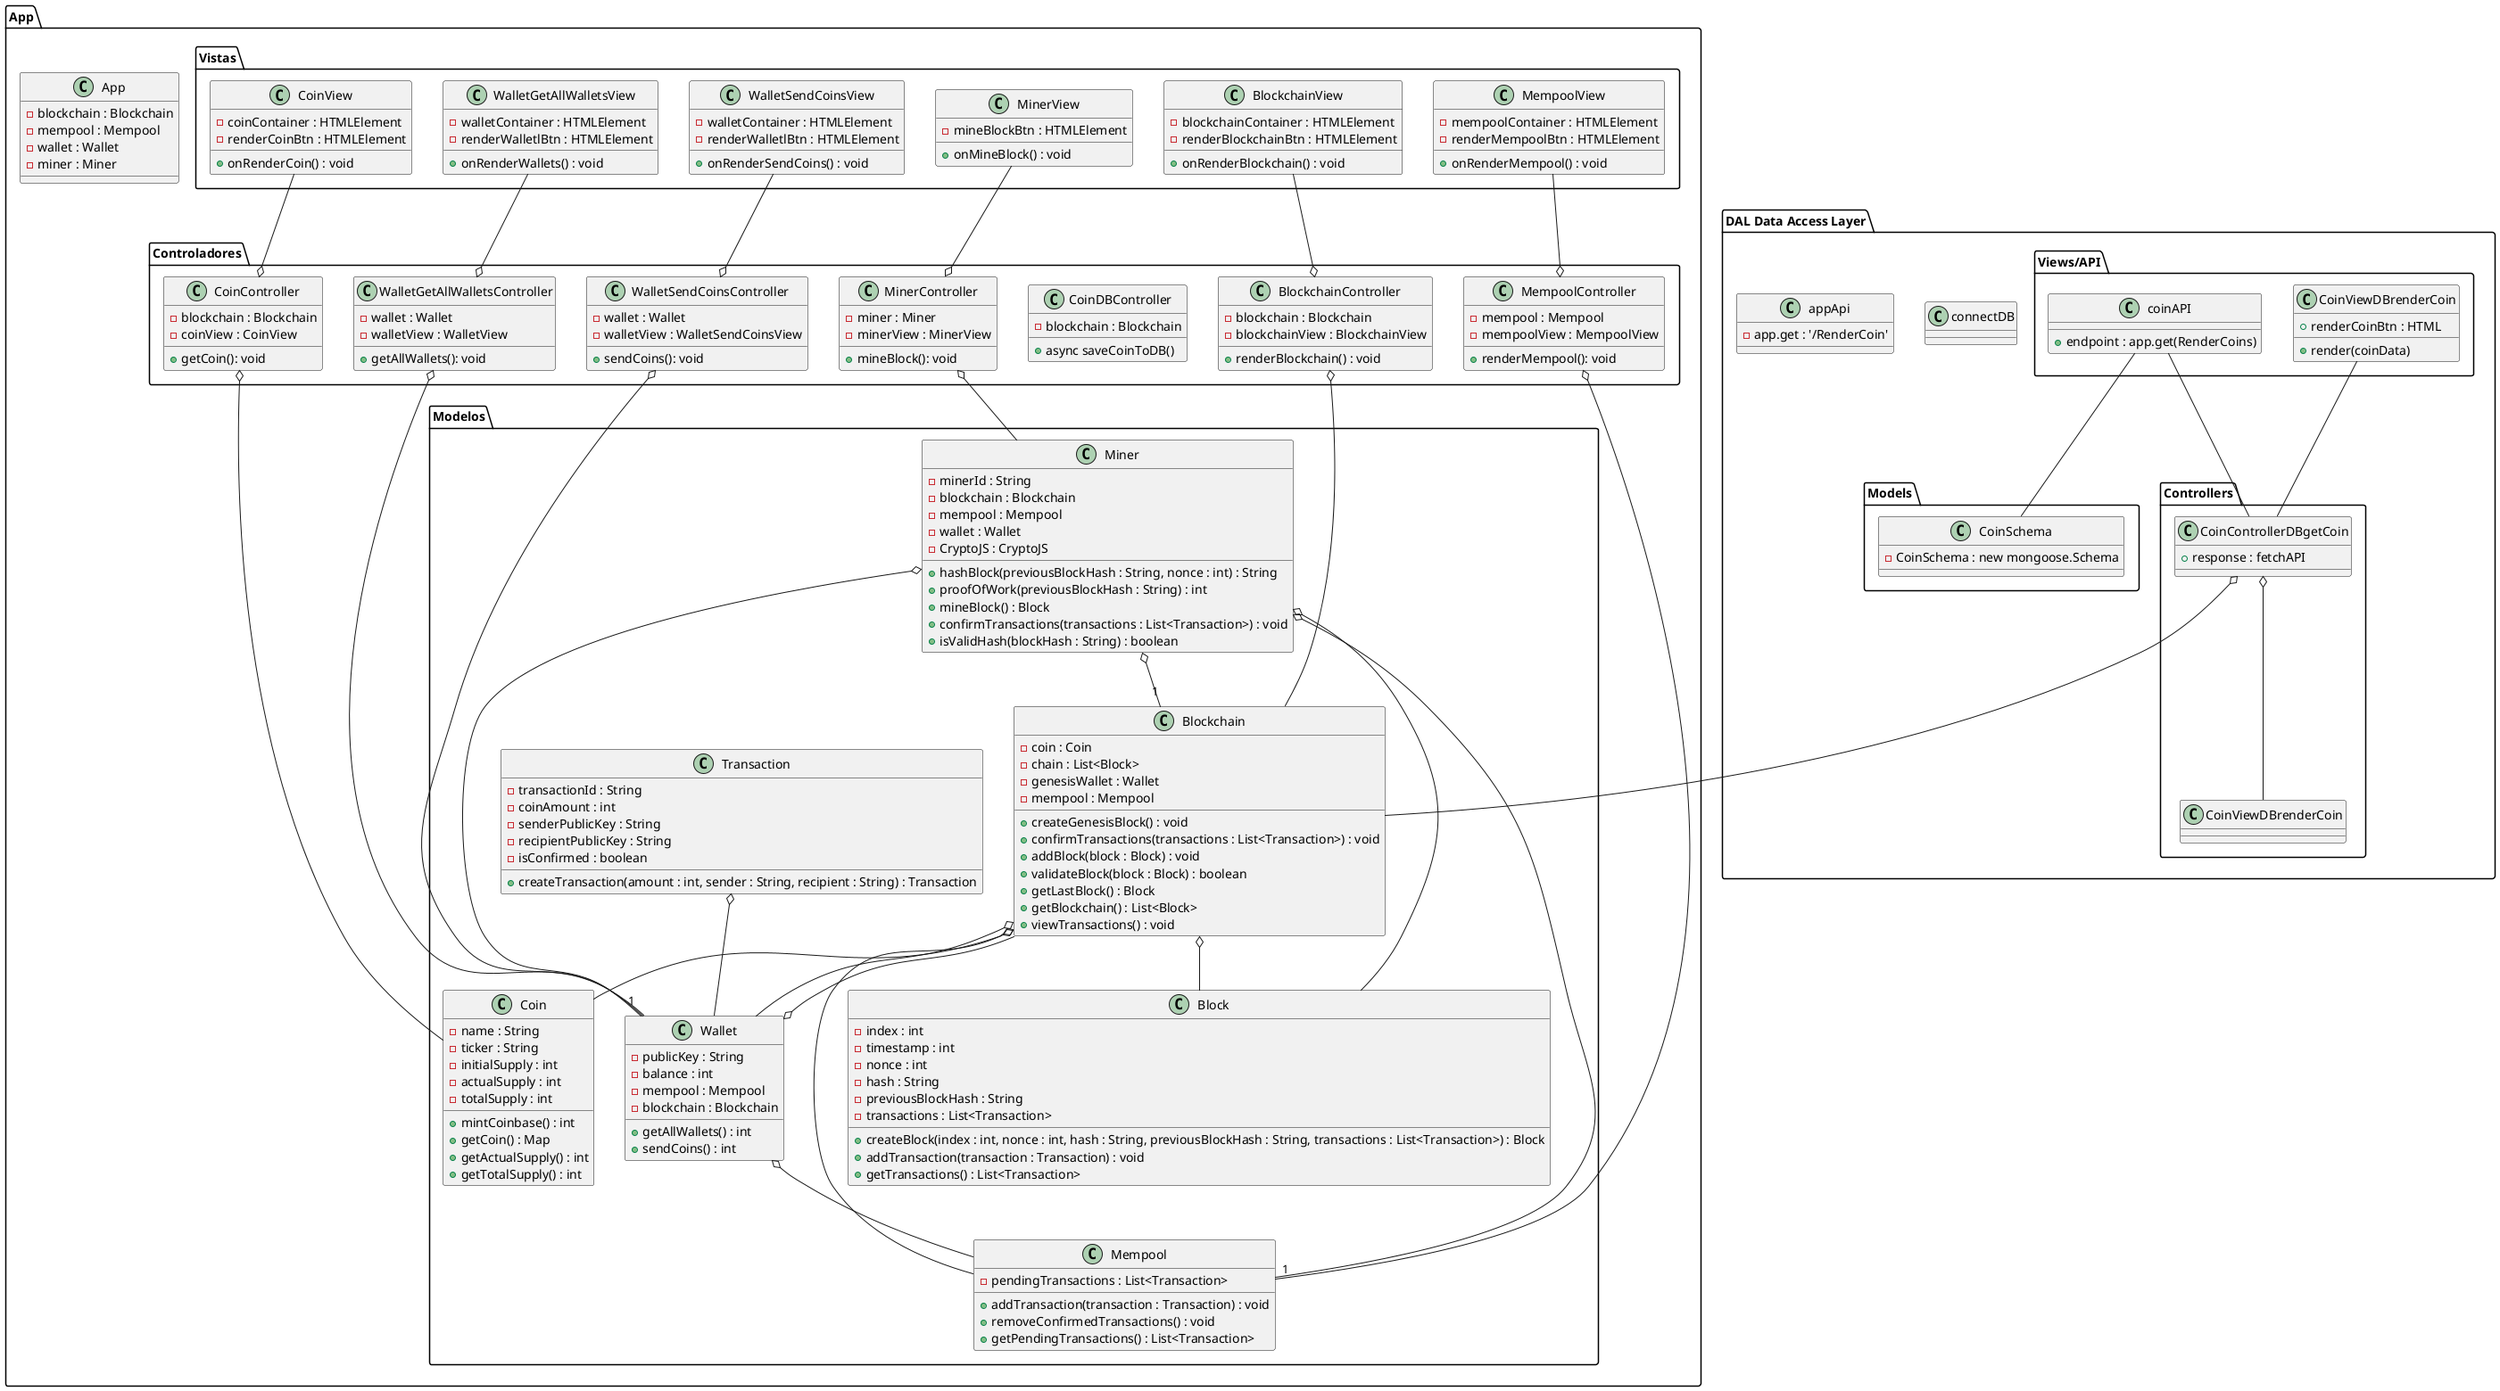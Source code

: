 @startuml 6

package "App"{

  class App {
    -blockchain : Blockchain
    -mempool : Mempool
    -wallet : Wallet
    -miner : Miner
  }

  package "Modelos" {
    class Blockchain {
      -coin : Coin
      -chain : List<Block>
      -genesisWallet : Wallet
      -mempool : Mempool
      +createGenesisBlock() : void
      +confirmTransactions(transactions : List<Transaction>) : void
      +addBlock(block : Block) : void
      +validateBlock(block : Block) : boolean
      +getLastBlock() : Block
      +getBlockchain() : List<Block>
      +viewTransactions() : void
    }
    Blockchain o-- Coin
    Blockchain o-- Wallet
    Blockchain o-- Mempool
    Blockchain o-- Block

    class Miner {
      -minerId : String
      -blockchain : Blockchain
      -mempool : Mempool
      -wallet : Wallet
      -CryptoJS : CryptoJS
      +hashBlock(previousBlockHash : String, nonce : int) : String
      +proofOfWork(previousBlockHash : String) : int
      +mineBlock() : Block
      +confirmTransactions(transactions : List<Transaction>) : void
      +isValidHash(blockHash : String) : boolean
    }
    Miner o-- "1" Blockchain
    Miner o-- "1" Mempool
    Miner o-- "1" Wallet
    Miner o-- Block

    class Mempool {
      -pendingTransactions : List<Transaction>
      +addTransaction(transaction : Transaction) : void
      +removeConfirmedTransactions() : void
      +getPendingTransactions() : List<Transaction>
    }

    class Wallet {
      -publicKey : String
      -balance : int
      -mempool : Mempool
      -blockchain : Blockchain
      +getAllWallets() : int
      +sendCoins() : int
    }
    Wallet o-- Mempool
    Wallet o-- Blockchain

    class Block {
      -index : int
      -timestamp : int
      -nonce : int
      -hash : String
      -previousBlockHash : String
      -transactions : List<Transaction>
      +createBlock(index : int, nonce : int, hash : String, previousBlockHash : String, transactions : List<Transaction>) : Block
      +addTransaction(transaction : Transaction) : void
      +getTransactions() : List<Transaction>
    }

    class Coin {
      -name : String
      -ticker : String
      -initialSupply : int
      -actualSupply : int
      -totalSupply : int
      +mintCoinbase() : int
      +getCoin() : Map
      +getActualSupply() : int
      +getTotalSupply() : int
    }

    class Transaction {
      -transactionId : String
      -coinAmount : int
      -senderPublicKey : String
      -recipientPublicKey : String
      -isConfirmed : boolean
      +createTransaction(amount : int, sender : String, recipient : String) : Transaction
    }
    Transaction o-- Wallet
  }

  package "Controladores" {
    class BlockchainController {
      -blockchain : Blockchain
      -blockchainView : BlockchainView
      +renderBlockchain() : void
    }
    BlockchainController o-- Blockchain

    class CoinController{
      -blockchain : Blockchain
      -coinView : CoinView
      +getCoin(): void
    }
    CoinController o-- Coin


    class CoinDBController{
      -blockchain : Blockchain
      +async saveCoinToDB()
    }

    class MinerController{
      -miner : Miner
      -minerView : MinerView
      +mineBlock(): void
    }
    MinerController o-- Miner

    class MempoolController{
      -mempool : Mempool
      -mempoolView : MempoolView
      +renderMempool(): void
    }
    MempoolController o-- Mempool

    class WalletGetAllWalletsController{
      -wallet : Wallet
      -walletView : WalletView
      +getAllWallets(): void
    }
    WalletGetAllWalletsController o-- Wallet

    class WalletSendCoinsController{
      -wallet : Wallet
      -walletView : WalletSendCoinsView
      +sendCoins(): void
    }
    WalletSendCoinsController o-- Wallet
  }

  package "Vistas" {
    class BlockchainView {
      -blockchainContainer : HTMLElement
      -renderBlockchainBtn : HTMLElement
      +onRenderBlockchain() : void
    }
    BlockchainView --o BlockchainController

    class CoinView {
      -coinContainer : HTMLElement
      -renderCoinBtn : HTMLElement
      +onRenderCoin() : void
    }
    CoinView --o CoinController


    class MempoolView {
      -mempoolContainer : HTMLElement
      -renderMempoolBtn : HTMLElement
      +onRenderMempool() : void
    }
    MempoolView --o MempoolController


    class MinerView {
      -mineBlockBtn : HTMLElement
      +onMineBlock() : void
    }
    MinerView --o MinerController

    class WalletGetAllWalletsView {
      -walletContainer : HTMLElement
      -renderWalletlBtn : HTMLElement
      +onRenderWallets() : void
    }
    WalletGetAllWalletsView --o WalletGetAllWalletsController

    class WalletSendCoinsView{
      -walletContainer : HTMLElement
      -renderWalletlBtn : HTMLElement
      +onRenderSendCoins() : void
    }
    WalletSendCoinsView --o WalletSendCoinsController
  }

  }

  package "DAL Data Access Layer" {

    class connectDB{}

    package "Models" {
      class CoinSchema{
        -CoinSchema : new mongoose.Schema
      }
    }

    package "Controllers" {
      class CoinControllerDBgetCoin{
        + response : fetchAPI
      }
      CoinControllerDBgetCoin o--CoinViewDBrenderCoin
      CoinControllerDBgetCoin o-- Blockchain
    }


    package "Views/API" {
      class coinAPI{
        + endpoint : app.get(RenderCoins)
      }
      coinAPI -- CoinSchema
      coinAPI --  CoinControllerDBgetCoin


      class CoinViewDBrenderCoin{
        + renderCoinBtn : HTML
        +render(coinData)
      }
      CoinViewDBrenderCoin -- CoinControllerDBgetCoin

    }

    class appApi {
      -app.get : '/RenderCoin'
    }


  
}

@enduml

